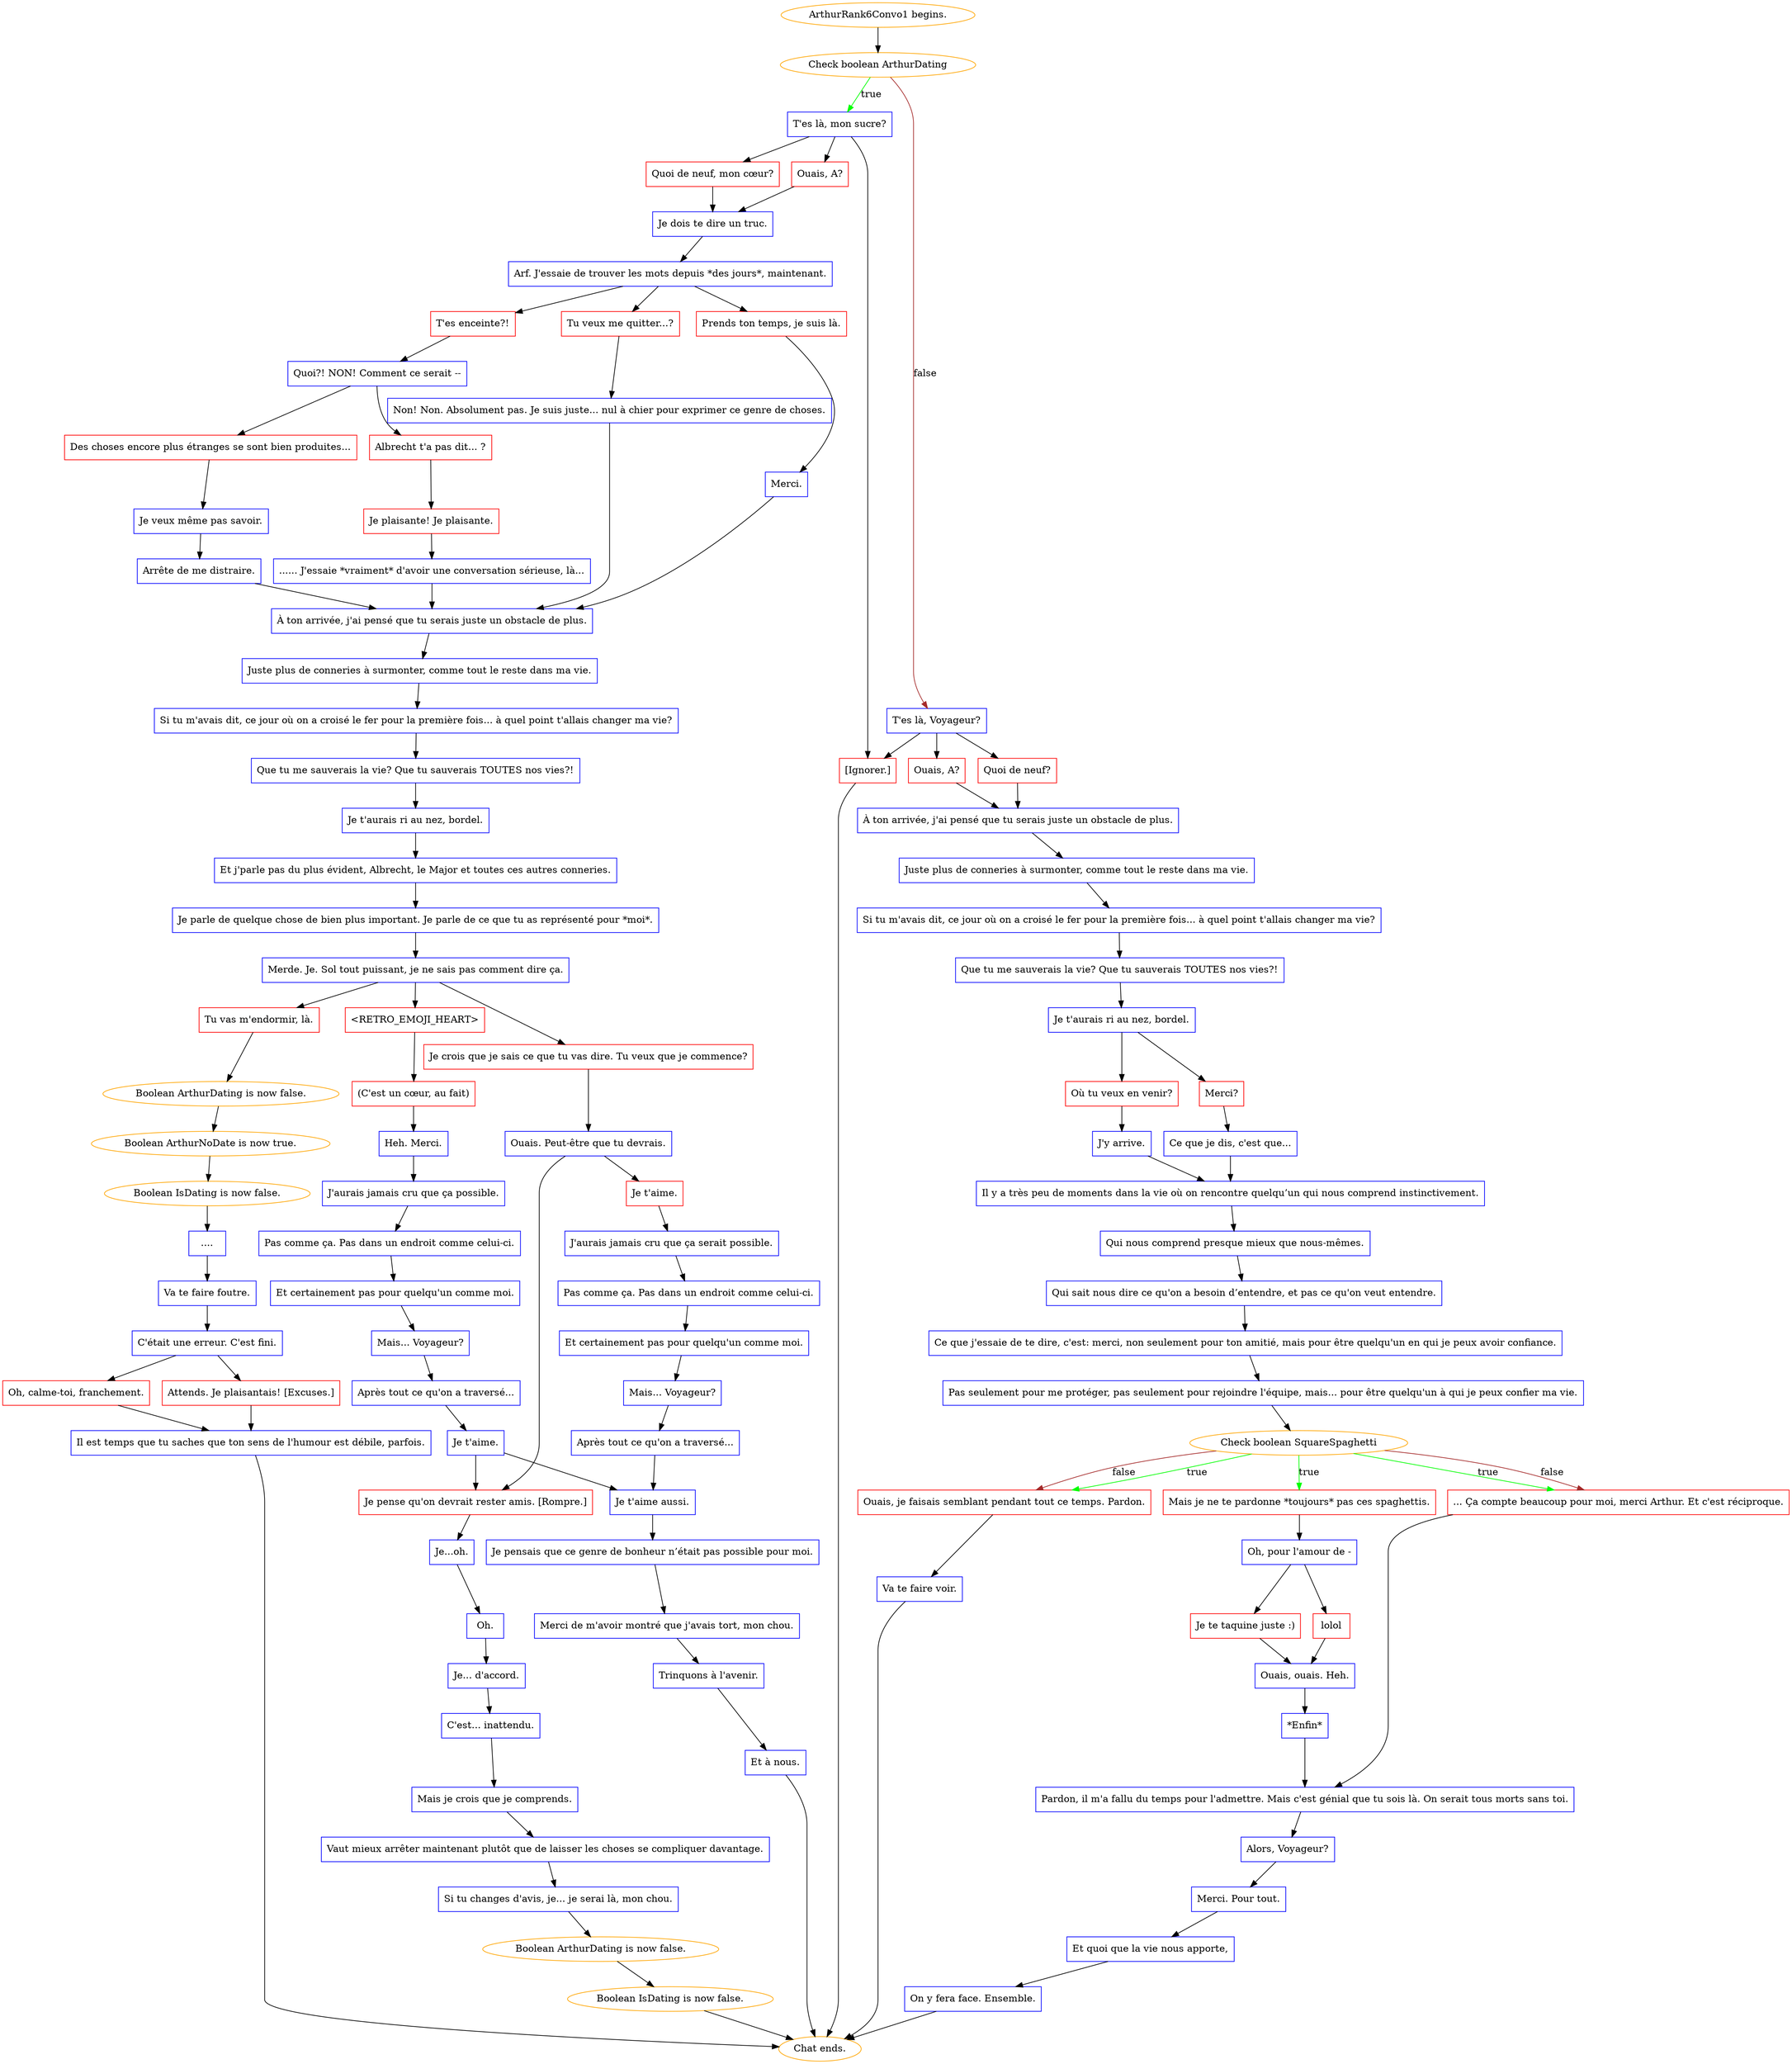 digraph {
	"ArthurRank6Convo1 begins." [color=orange];
		"ArthurRank6Convo1 begins." -> j2890798283;
	j2890798283 [label="Check boolean ArthurDating",color=orange];
		j2890798283 -> j3166958400 [label=true,color=green];
		j2890798283 -> j3556984827 [label=false,color=brown];
	j3166958400 [label="T'es là, mon sucre?",shape=box,color=blue];
		j3166958400 -> j823331896;
		j3166958400 -> j3167974278;
		j3166958400 -> j3055069876;
	j3556984827 [label="T'es là, Voyageur?",shape=box,color=blue];
		j3556984827 -> j2698006089;
		j3556984827 -> j3059447607;
		j3556984827 -> j3055069876;
	j823331896 [label="Ouais, A?",shape=box,color=red];
		j823331896 -> j3528626188;
	j3167974278 [label="Quoi de neuf, mon cœur?",shape=box,color=red];
		j3167974278 -> j3528626188;
	j3055069876 [label="[Ignorer.]",shape=box,color=red];
		j3055069876 -> "Chat ends.";
	j2698006089 [label="Quoi de neuf?",shape=box,color=red];
		j2698006089 -> j3967070974;
	j3059447607 [label="Ouais, A?",shape=box,color=red];
		j3059447607 -> j3967070974;
	j3528626188 [label="Je dois te dire un truc.",shape=box,color=blue];
		j3528626188 -> j1614991820;
	"Chat ends." [color=orange];
	j3967070974 [label="À ton arrivée, j'ai pensé que tu serais juste un obstacle de plus.",shape=box,color=blue];
		j3967070974 -> j4109636608;
	j1614991820 [label="Arf. J'essaie de trouver les mots depuis *des jours*, maintenant.",shape=box,color=blue];
		j1614991820 -> j244445569;
		j1614991820 -> j3405808664;
		j1614991820 -> j1724928226;
	j4109636608 [label="Juste plus de conneries à surmonter, comme tout le reste dans ma vie.",shape=box,color=blue];
		j4109636608 -> j3407434602;
	j244445569 [label="T'es enceinte?!",shape=box,color=red];
		j244445569 -> j2143904751;
	j3405808664 [label="Tu veux me quitter...?",shape=box,color=red];
		j3405808664 -> j3929044564;
	j1724928226 [label="Prends ton temps, je suis là.",shape=box,color=red];
		j1724928226 -> j3708337977;
	j3407434602 [label="Si tu m'avais dit, ce jour où on a croisé le fer pour la première fois... à quel point t'allais changer ma vie?",shape=box,color=blue];
		j3407434602 -> j2010996731;
	j2143904751 [label="Quoi?! NON! Comment ce serait --",shape=box,color=blue];
		j2143904751 -> j2979953479;
		j2143904751 -> j742749979;
	j3929044564 [label="Non! Non. Absolument pas. Je suis juste... nul à chier pour exprimer ce genre de choses.",shape=box,color=blue];
		j3929044564 -> j329726363;
	j3708337977 [label="Merci.",shape=box,color=blue];
		j3708337977 -> j329726363;
	j2010996731 [label="Que tu me sauverais la vie? Que tu sauverais TOUTES nos vies?!",shape=box,color=blue];
		j2010996731 -> j3240470604;
	j2979953479 [label="Des choses encore plus étranges se sont bien produites...",shape=box,color=red];
		j2979953479 -> j1932881740;
	j742749979 [label="Albrecht t'a pas dit... ?",shape=box,color=red];
		j742749979 -> j3056478789;
	j329726363 [label="À ton arrivée, j'ai pensé que tu serais juste un obstacle de plus.",shape=box,color=blue];
		j329726363 -> j2303086312;
	j3240470604 [label="Je t'aurais ri au nez, bordel.",shape=box,color=blue];
		j3240470604 -> j2166346883;
		j3240470604 -> j1844602264;
	j1932881740 [label="Je veux même pas savoir.",shape=box,color=blue];
		j1932881740 -> j133599772;
	j3056478789 [label="Je plaisante! Je plaisante.",shape=box,color=red];
		j3056478789 -> j855270672;
	j2303086312 [label="Juste plus de conneries à surmonter, comme tout le reste dans ma vie.",shape=box,color=blue];
		j2303086312 -> j2230535186;
	j2166346883 [label="Merci?",shape=box,color=red];
		j2166346883 -> j185570924;
	j1844602264 [label="Où tu veux en venir?",shape=box,color=red];
		j1844602264 -> j1073723832;
	j133599772 [label="Arrête de me distraire.",shape=box,color=blue];
		j133599772 -> j329726363;
	j855270672 [label="...... J'essaie *vraiment* d'avoir une conversation sérieuse, là...",shape=box,color=blue];
		j855270672 -> j329726363;
	j2230535186 [label="Si tu m'avais dit, ce jour où on a croisé le fer pour la première fois... à quel point t'allais changer ma vie?",shape=box,color=blue];
		j2230535186 -> j1695661450;
	j185570924 [label="Ce que je dis, c'est que...",shape=box,color=blue];
		j185570924 -> j497831540;
	j1073723832 [label="J'y arrive.",shape=box,color=blue];
		j1073723832 -> j497831540;
	j1695661450 [label="Que tu me sauverais la vie? Que tu sauverais TOUTES nos vies?!",shape=box,color=blue];
		j1695661450 -> j3925759423;
	j497831540 [label="Il y a très peu de moments dans la vie où on rencontre quelqu’un qui nous comprend instinctivement.",shape=box,color=blue];
		j497831540 -> j2724170774;
	j3925759423 [label="Je t'aurais ri au nez, bordel.",shape=box,color=blue];
		j3925759423 -> j1276156132;
	j2724170774 [label="Qui nous comprend presque mieux que nous-mêmes.",shape=box,color=blue];
		j2724170774 -> j3844359574;
	j1276156132 [label="Et j'parle pas du plus évident, Albrecht, le Major et toutes ces autres conneries.",shape=box,color=blue];
		j1276156132 -> j1518541782;
	j3844359574 [label="Qui sait nous dire ce qu'on a besoin d’entendre, et pas ce qu'on veut entendre.",shape=box,color=blue];
		j3844359574 -> j3404021636;
	j1518541782 [label="Je parle de quelque chose de bien plus important. Je parle de ce que tu as représenté pour *moi*.",shape=box,color=blue];
		j1518541782 -> j477662434;
	j3404021636 [label="Ce que j'essaie de te dire, c'est: merci, non seulement pour ton amitié, mais pour être quelqu'un en qui je peux avoir confiance.",shape=box,color=blue];
		j3404021636 -> j1401805899;
	j477662434 [label="Merde. Je. Sol tout puissant, je ne sais pas comment dire ça.",shape=box,color=blue];
		j477662434 -> j4181400176;
		j477662434 -> j3095502851;
		j477662434 -> j4052614468;
	j1401805899 [label="Pas seulement pour me protéger, pas seulement pour rejoindre l'équipe, mais... pour être quelqu'un à qui je peux confier ma vie.",shape=box,color=blue];
		j1401805899 -> j1734946897;
	j4181400176 [label="Je crois que je sais ce que tu vas dire. Tu veux que je commence?",shape=box,color=red];
		j4181400176 -> j1938746248;
	j3095502851 [label="<RETRO_EMOJI_HEART>",shape=box,color=red];
		j3095502851 -> j2390220160;
	j4052614468 [label="Tu vas m'endormir, là.",shape=box,color=red];
		j4052614468 -> j360831202;
	j1734946897 [label="Check boolean SquareSpaghetti",color=orange];
		j1734946897 -> j1682088113 [label=true,color=green];
		j1734946897 -> j848374316 [label=true,color=green];
		j1734946897 -> j706919058 [label=true,color=green];
		j1734946897 -> j848374316 [label=false,color=brown];
		j1734946897 -> j706919058 [label=false,color=brown];
	j1938746248 [label="Ouais. Peut-être que tu devrais.",shape=box,color=blue];
		j1938746248 -> j3722120215;
		j1938746248 -> j2998393283;
	j2390220160 [label="(C'est un cœur, au fait)",shape=box,color=red];
		j2390220160 -> j1089377746;
	j360831202 [label="Boolean ArthurDating is now false.",color=orange];
		j360831202 -> j1952869178;
	j1682088113 [label="Mais je ne te pardonne *toujours* pas ces spaghettis.",shape=box,color=red];
		j1682088113 -> j1993146131;
	j848374316 [label="... Ça compte beaucoup pour moi, merci Arthur. Et c'est réciproque.",shape=box,color=red];
		j848374316 -> j1930231741;
	j706919058 [label="Ouais, je faisais semblant pendant tout ce temps. Pardon.",shape=box,color=red];
		j706919058 -> j2740874078;
	j3722120215 [label="Je t'aime.",shape=box,color=red];
		j3722120215 -> j354435753;
	j2998393283 [label="Je pense qu'on devrait rester amis. [Rompre.]",shape=box,color=red];
		j2998393283 -> j524874682;
	j1089377746 [label="Heh. Merci.",shape=box,color=blue];
		j1089377746 -> j1481113646;
	j1952869178 [label="Boolean ArthurNoDate is now true.",color=orange];
		j1952869178 -> j2577871546;
	j1993146131 [label="Oh, pour l'amour de -",shape=box,color=blue];
		j1993146131 -> j777314273;
		j1993146131 -> j266783653;
	j1930231741 [label="Pardon, il m'a fallu du temps pour l'admettre. Mais c'est génial que tu sois là. On serait tous morts sans toi.",shape=box,color=blue];
		j1930231741 -> j4238839172;
	j2740874078 [label="Va te faire voir.",shape=box,color=blue];
		j2740874078 -> "Chat ends.";
	j354435753 [label="J'aurais jamais cru que ça serait possible.",shape=box,color=blue];
		j354435753 -> j201794489;
	j524874682 [label="Je...oh.",shape=box,color=blue];
		j524874682 -> j148745496;
	j1481113646 [label="J'aurais jamais cru que ça possible.",shape=box,color=blue];
		j1481113646 -> j2240774157;
	j2577871546 [label="Boolean IsDating is now false.",color=orange];
		j2577871546 -> j3009434190;
	j777314273 [label="lolol",shape=box,color=red];
		j777314273 -> j1508874165;
	j266783653 [label="Je te taquine juste :)",shape=box,color=red];
		j266783653 -> j1508874165;
	j4238839172 [label="Alors, Voyageur?",shape=box,color=blue];
		j4238839172 -> j290335786;
	j201794489 [label="Pas comme ça. Pas dans un endroit comme celui-ci.",shape=box,color=blue];
		j201794489 -> j3996406145;
	j148745496 [label="Oh.",shape=box,color=blue];
		j148745496 -> j2764972024;
	j2240774157 [label="Pas comme ça. Pas dans un endroit comme celui-ci.",shape=box,color=blue];
		j2240774157 -> j1316767139;
	j3009434190 [label="....",shape=box,color=blue];
		j3009434190 -> j3807987827;
	j1508874165 [label="Ouais, ouais. Heh.",shape=box,color=blue];
		j1508874165 -> j3403161703;
	j290335786 [label="Merci. Pour tout.",shape=box,color=blue];
		j290335786 -> j2601874932;
	j3996406145 [label="Et certainement pas pour quelqu'un comme moi.",shape=box,color=blue];
		j3996406145 -> j2991892409;
	j2764972024 [label="Je... d'accord.",shape=box,color=blue];
		j2764972024 -> j1084094895;
	j1316767139 [label="Et certainement pas pour quelqu'un comme moi.",shape=box,color=blue];
		j1316767139 -> j3061516089;
	j3807987827 [label="Va te faire foutre.",shape=box,color=blue];
		j3807987827 -> j3611162881;
	j3403161703 [label="*Enfin*",shape=box,color=blue];
		j3403161703 -> j1930231741;
	j2601874932 [label="Et quoi que la vie nous apporte,",shape=box,color=blue];
		j2601874932 -> j2129908374;
	j2991892409 [label="Mais... Voyageur?",shape=box,color=blue];
		j2991892409 -> j3115779128;
	j1084094895 [label="C'est... inattendu.",shape=box,color=blue];
		j1084094895 -> j3095222303;
	j3061516089 [label="Mais... Voyageur?",shape=box,color=blue];
		j3061516089 -> j1870663624;
	j3611162881 [label="C'était une erreur. C'est fini.",shape=box,color=blue];
		j3611162881 -> j4149559151;
		j3611162881 -> j1058991257;
	j2129908374 [label="On y fera face. Ensemble.",shape=box,color=blue];
		j2129908374 -> "Chat ends.";
	j3115779128 [label="Après tout ce qu'on a traversé...",shape=box,color=blue];
		j3115779128 -> j813280211;
	j3095222303 [label="Mais je crois que je comprends.",shape=box,color=blue];
		j3095222303 -> j4278394870;
	j1870663624 [label="Après tout ce qu'on a traversé...",shape=box,color=blue];
		j1870663624 -> j580355068;
	j4149559151 [label="Attends. Je plaisantais! [Excuses.]",shape=box,color=red];
		j4149559151 -> j4281888328;
	j1058991257 [label="Oh, calme-toi, franchement.",shape=box,color=red];
		j1058991257 -> j4281888328;
	j813280211 [label="Je t'aime aussi.",shape=box,color=blue];
		j813280211 -> j3187982380;
	j4278394870 [label="Vaut mieux arrêter maintenant plutôt que de laisser les choses se compliquer davantage.",shape=box,color=blue];
		j4278394870 -> j2826236926;
	j580355068 [label="Je t'aime.",shape=box,color=blue];
		j580355068 -> j813280211;
		j580355068 -> j2998393283;
	j4281888328 [label="Il est temps que tu saches que ton sens de l'humour est débile, parfois.",shape=box,color=blue];
		j4281888328 -> "Chat ends.";
	j3187982380 [label="Je pensais que ce genre de bonheur n’était pas possible pour moi.",shape=box,color=blue];
		j3187982380 -> j3155142173;
	j2826236926 [label="Si tu changes d'avis, je... je serai là, mon chou.",shape=box,color=blue];
		j2826236926 -> j3905091669;
	j3155142173 [label="Merci de m'avoir montré que j'avais tort, mon chou.",shape=box,color=blue];
		j3155142173 -> j78078690;
	j3905091669 [label="Boolean ArthurDating is now false.",color=orange];
		j3905091669 -> j1242024027;
	j78078690 [label="Trinquons à l'avenir.",shape=box,color=blue];
		j78078690 -> j2753014830;
	j1242024027 [label="Boolean IsDating is now false.",color=orange];
		j1242024027 -> "Chat ends.";
	j2753014830 [label="Et à nous.",shape=box,color=blue];
		j2753014830 -> "Chat ends.";
}